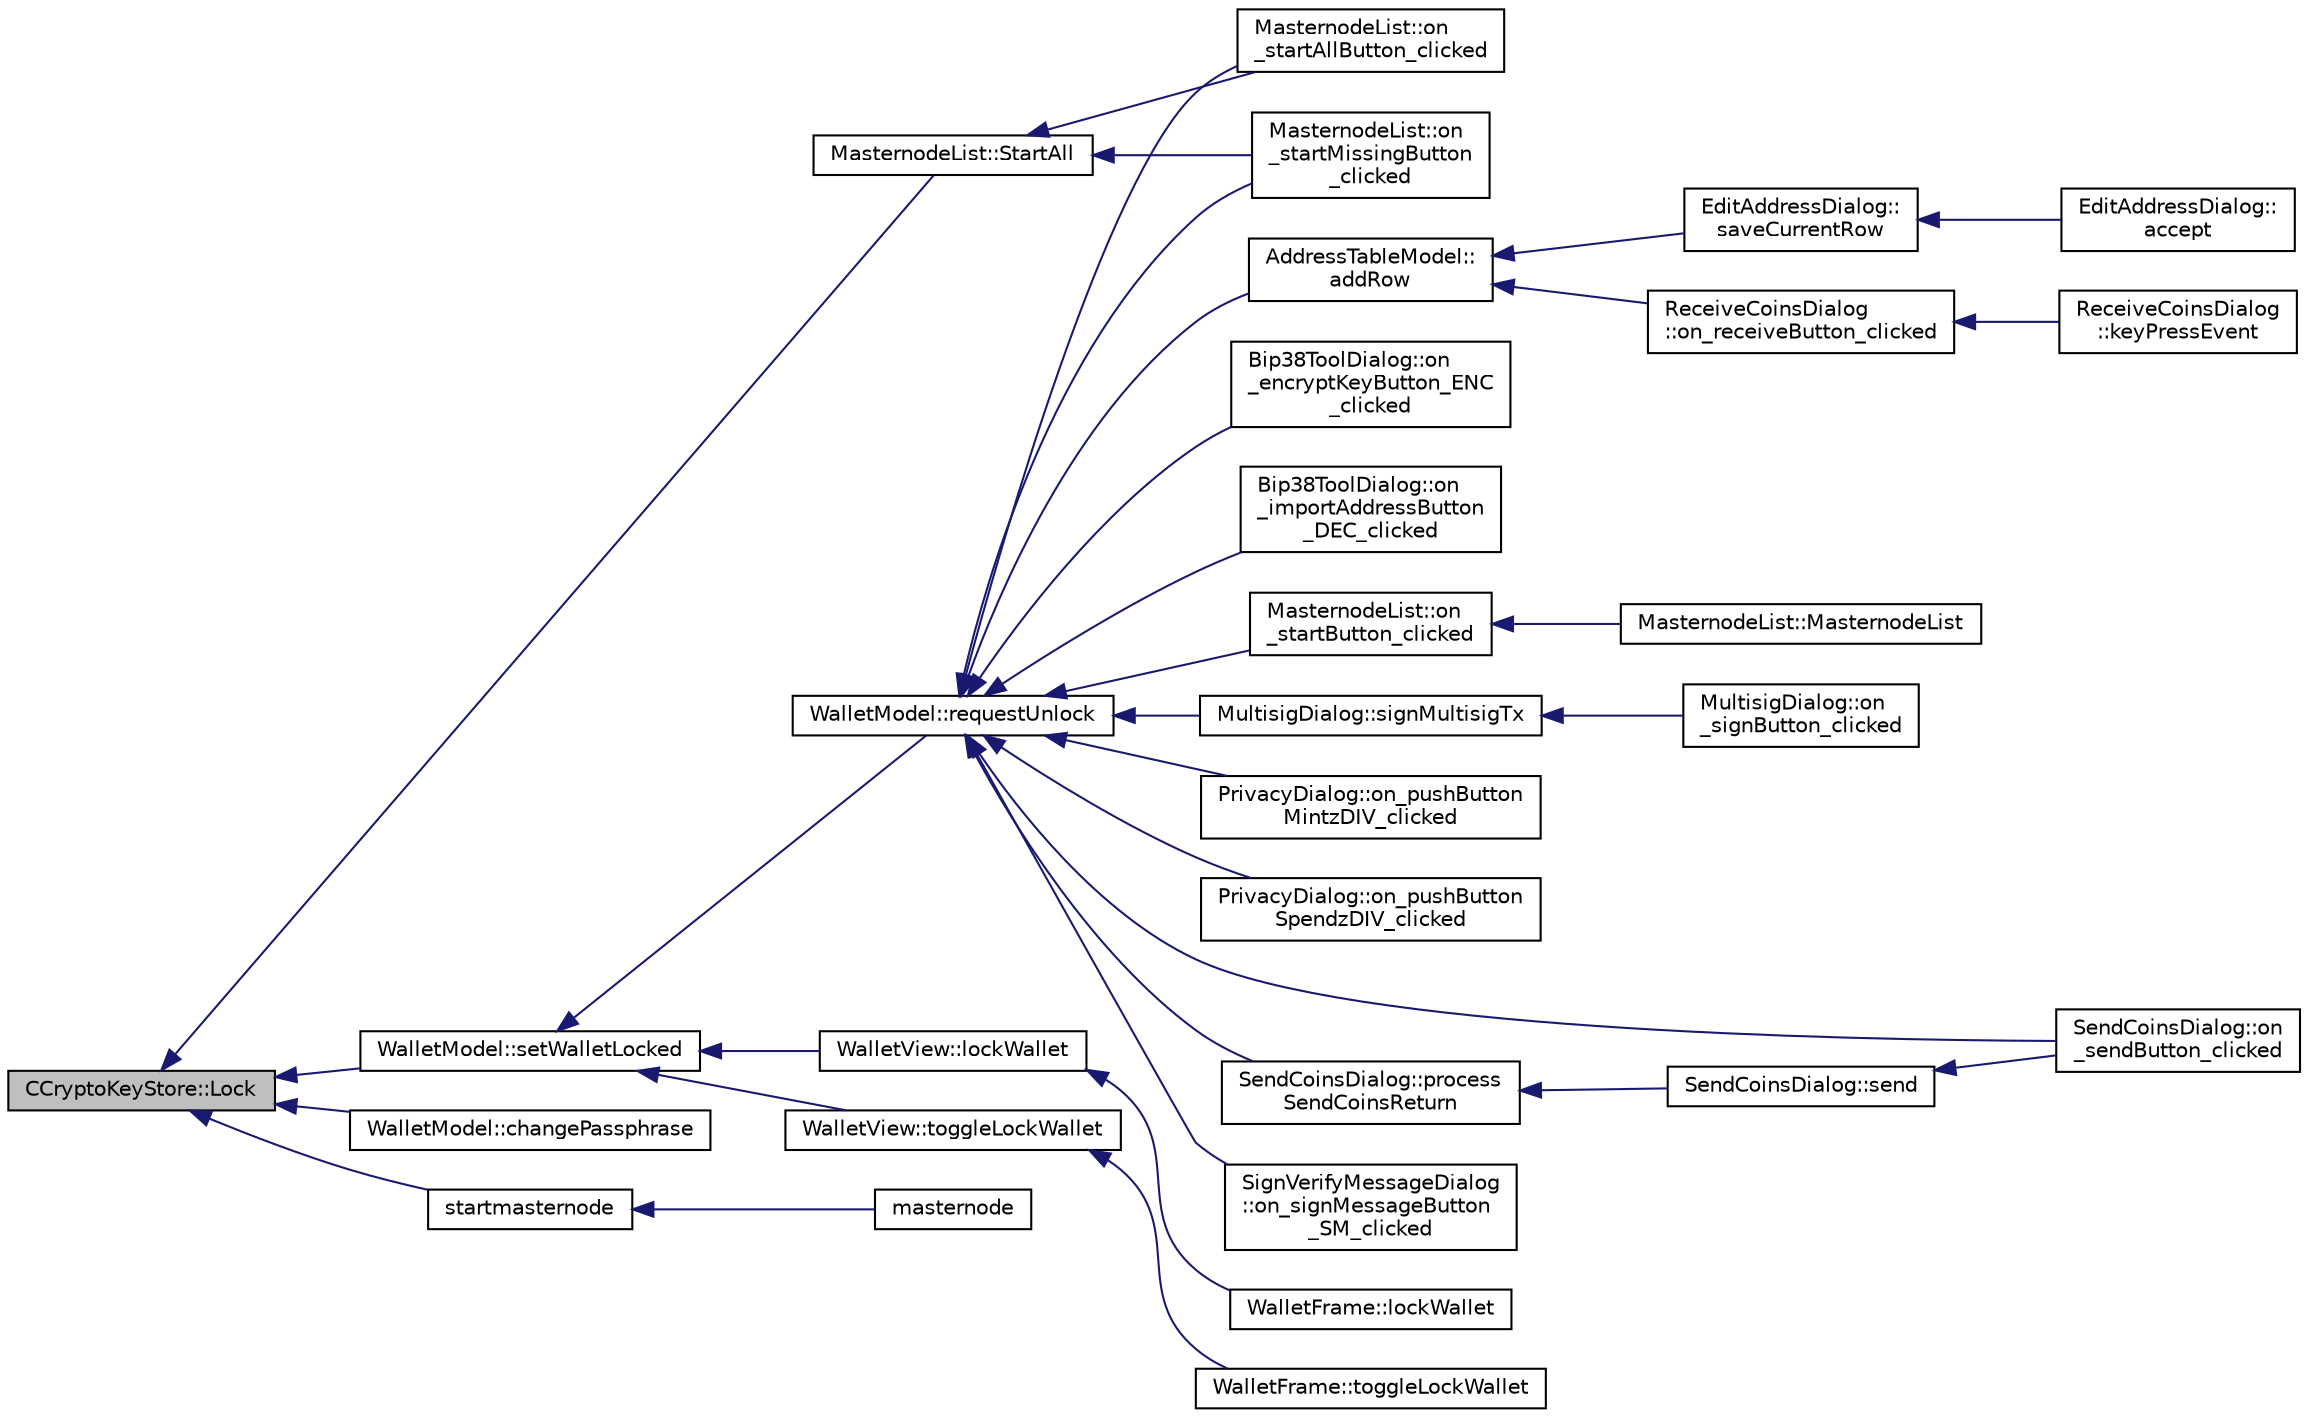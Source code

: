 digraph "CCryptoKeyStore::Lock"
{
  edge [fontname="Helvetica",fontsize="10",labelfontname="Helvetica",labelfontsize="10"];
  node [fontname="Helvetica",fontsize="10",shape=record];
  rankdir="LR";
  Node461 [label="CCryptoKeyStore::Lock",height=0.2,width=0.4,color="black", fillcolor="grey75", style="filled", fontcolor="black"];
  Node461 -> Node462 [dir="back",color="midnightblue",fontsize="10",style="solid",fontname="Helvetica"];
  Node462 [label="MasternodeList::StartAll",height=0.2,width=0.4,color="black", fillcolor="white", style="filled",URL="$class_masternode_list.html#a0ebd5301adf7567e6a82550ba6d02ccc"];
  Node462 -> Node463 [dir="back",color="midnightblue",fontsize="10",style="solid",fontname="Helvetica"];
  Node463 [label="MasternodeList::on\l_startAllButton_clicked",height=0.2,width=0.4,color="black", fillcolor="white", style="filled",URL="$class_masternode_list.html#a12e7d7a66cc6ce787fb5de9babfd7358"];
  Node462 -> Node464 [dir="back",color="midnightblue",fontsize="10",style="solid",fontname="Helvetica"];
  Node464 [label="MasternodeList::on\l_startMissingButton\l_clicked",height=0.2,width=0.4,color="black", fillcolor="white", style="filled",URL="$class_masternode_list.html#a559cf1011eede788d0416c7390e25145"];
  Node461 -> Node465 [dir="back",color="midnightblue",fontsize="10",style="solid",fontname="Helvetica"];
  Node465 [label="WalletModel::setWalletLocked",height=0.2,width=0.4,color="black", fillcolor="white", style="filled",URL="$class_wallet_model.html#a5a8b65bfaecb0813d64c733f4f34f090"];
  Node465 -> Node466 [dir="back",color="midnightblue",fontsize="10",style="solid",fontname="Helvetica"];
  Node466 [label="WalletModel::requestUnlock",height=0.2,width=0.4,color="black", fillcolor="white", style="filled",URL="$class_wallet_model.html#a9ad552f7942cd22f7a1cd0803b179f06"];
  Node466 -> Node467 [dir="back",color="midnightblue",fontsize="10",style="solid",fontname="Helvetica"];
  Node467 [label="AddressTableModel::\laddRow",height=0.2,width=0.4,color="black", fillcolor="white", style="filled",URL="$class_address_table_model.html#aa72edd2a093a6e9318639d69d3a23488"];
  Node467 -> Node468 [dir="back",color="midnightblue",fontsize="10",style="solid",fontname="Helvetica"];
  Node468 [label="EditAddressDialog::\lsaveCurrentRow",height=0.2,width=0.4,color="black", fillcolor="white", style="filled",URL="$class_edit_address_dialog.html#a8494a551799cd1f4c253e557424c206c"];
  Node468 -> Node469 [dir="back",color="midnightblue",fontsize="10",style="solid",fontname="Helvetica"];
  Node469 [label="EditAddressDialog::\laccept",height=0.2,width=0.4,color="black", fillcolor="white", style="filled",URL="$class_edit_address_dialog.html#ac52b71129806bccf6533d0e9441393b6"];
  Node467 -> Node470 [dir="back",color="midnightblue",fontsize="10",style="solid",fontname="Helvetica"];
  Node470 [label="ReceiveCoinsDialog\l::on_receiveButton_clicked",height=0.2,width=0.4,color="black", fillcolor="white", style="filled",URL="$class_receive_coins_dialog.html#a9db8de31f6889288cb22c061aa51e0cd"];
  Node470 -> Node471 [dir="back",color="midnightblue",fontsize="10",style="solid",fontname="Helvetica"];
  Node471 [label="ReceiveCoinsDialog\l::keyPressEvent",height=0.2,width=0.4,color="black", fillcolor="white", style="filled",URL="$class_receive_coins_dialog.html#abcf17b510c473bf3e94ef12f7f5cfc10"];
  Node466 -> Node472 [dir="back",color="midnightblue",fontsize="10",style="solid",fontname="Helvetica"];
  Node472 [label="Bip38ToolDialog::on\l_encryptKeyButton_ENC\l_clicked",height=0.2,width=0.4,color="black", fillcolor="white", style="filled",URL="$class_bip38_tool_dialog.html#a31cdc41e507628f2cd413e9df57c5770"];
  Node466 -> Node473 [dir="back",color="midnightblue",fontsize="10",style="solid",fontname="Helvetica"];
  Node473 [label="Bip38ToolDialog::on\l_importAddressButton\l_DEC_clicked",height=0.2,width=0.4,color="black", fillcolor="white", style="filled",URL="$class_bip38_tool_dialog.html#a20a1363ad4ff8e241583b3ceb19379e6"];
  Node466 -> Node474 [dir="back",color="midnightblue",fontsize="10",style="solid",fontname="Helvetica"];
  Node474 [label="MasternodeList::on\l_startButton_clicked",height=0.2,width=0.4,color="black", fillcolor="white", style="filled",URL="$class_masternode_list.html#a4370755b1dcdbf4a9396108c2b7ae76a"];
  Node474 -> Node475 [dir="back",color="midnightblue",fontsize="10",style="solid",fontname="Helvetica"];
  Node475 [label="MasternodeList::MasternodeList",height=0.2,width=0.4,color="black", fillcolor="white", style="filled",URL="$class_masternode_list.html#a341c2ce3e55eecb90f8733c72af375c4"];
  Node466 -> Node463 [dir="back",color="midnightblue",fontsize="10",style="solid",fontname="Helvetica"];
  Node466 -> Node464 [dir="back",color="midnightblue",fontsize="10",style="solid",fontname="Helvetica"];
  Node466 -> Node476 [dir="back",color="midnightblue",fontsize="10",style="solid",fontname="Helvetica"];
  Node476 [label="MultisigDialog::signMultisigTx",height=0.2,width=0.4,color="black", fillcolor="white", style="filled",URL="$class_multisig_dialog.html#accd639f522281361bdf409e88909eb98"];
  Node476 -> Node477 [dir="back",color="midnightblue",fontsize="10",style="solid",fontname="Helvetica"];
  Node477 [label="MultisigDialog::on\l_signButton_clicked",height=0.2,width=0.4,color="black", fillcolor="white", style="filled",URL="$class_multisig_dialog.html#a5fdc6c2578e0f4e2f7900a3723d223ae"];
  Node466 -> Node478 [dir="back",color="midnightblue",fontsize="10",style="solid",fontname="Helvetica"];
  Node478 [label="PrivacyDialog::on_pushButton\lMintzDIV_clicked",height=0.2,width=0.4,color="black", fillcolor="white", style="filled",URL="$class_privacy_dialog.html#aa6bb4499ed540ba38114032bffc40249"];
  Node466 -> Node479 [dir="back",color="midnightblue",fontsize="10",style="solid",fontname="Helvetica"];
  Node479 [label="PrivacyDialog::on_pushButton\lSpendzDIV_clicked",height=0.2,width=0.4,color="black", fillcolor="white", style="filled",URL="$class_privacy_dialog.html#accc35c0dac26d3f1bb94c83ae75e317b"];
  Node466 -> Node480 [dir="back",color="midnightblue",fontsize="10",style="solid",fontname="Helvetica"];
  Node480 [label="SendCoinsDialog::on\l_sendButton_clicked",height=0.2,width=0.4,color="black", fillcolor="white", style="filled",URL="$class_send_coins_dialog.html#a2cab7cf9ea5040b9e2189297f7d3c764"];
  Node466 -> Node481 [dir="back",color="midnightblue",fontsize="10",style="solid",fontname="Helvetica"];
  Node481 [label="SendCoinsDialog::process\lSendCoinsReturn",height=0.2,width=0.4,color="black", fillcolor="white", style="filled",URL="$class_send_coins_dialog.html#a1b9b188bbf5ed580f8f1041afb5d3fd5"];
  Node481 -> Node482 [dir="back",color="midnightblue",fontsize="10",style="solid",fontname="Helvetica"];
  Node482 [label="SendCoinsDialog::send",height=0.2,width=0.4,color="black", fillcolor="white", style="filled",URL="$class_send_coins_dialog.html#afd8d436a16ea7dba1276e8fdfdc8b2d3"];
  Node482 -> Node480 [dir="back",color="midnightblue",fontsize="10",style="solid",fontname="Helvetica"];
  Node466 -> Node483 [dir="back",color="midnightblue",fontsize="10",style="solid",fontname="Helvetica"];
  Node483 [label="SignVerifyMessageDialog\l::on_signMessageButton\l_SM_clicked",height=0.2,width=0.4,color="black", fillcolor="white", style="filled",URL="$class_sign_verify_message_dialog.html#a2ef91b4ace68d63ab1c1d3cc6c13b5f9"];
  Node465 -> Node484 [dir="back",color="midnightblue",fontsize="10",style="solid",fontname="Helvetica"];
  Node484 [label="WalletView::lockWallet",height=0.2,width=0.4,color="black", fillcolor="white", style="filled",URL="$class_wallet_view.html#ae76bd29c36d1cfa9bc986924a0454eeb",tooltip="Lock wallet. "];
  Node484 -> Node485 [dir="back",color="midnightblue",fontsize="10",style="solid",fontname="Helvetica"];
  Node485 [label="WalletFrame::lockWallet",height=0.2,width=0.4,color="black", fillcolor="white", style="filled",URL="$class_wallet_frame.html#a0b94aa3ff7ae9ea4d3e31b038d8b9b25",tooltip="Lock wallet. "];
  Node465 -> Node486 [dir="back",color="midnightblue",fontsize="10",style="solid",fontname="Helvetica"];
  Node486 [label="WalletView::toggleLockWallet",height=0.2,width=0.4,color="black", fillcolor="white", style="filled",URL="$class_wallet_view.html#a739b3c92d336efb3cf1249a84d4deeab",tooltip="Toggle wallet lock state. "];
  Node486 -> Node487 [dir="back",color="midnightblue",fontsize="10",style="solid",fontname="Helvetica"];
  Node487 [label="WalletFrame::toggleLockWallet",height=0.2,width=0.4,color="black", fillcolor="white", style="filled",URL="$class_wallet_frame.html#aabe09da444c11859a0fc19e923ce0792",tooltip="Toggle Wallet Lock State. "];
  Node461 -> Node488 [dir="back",color="midnightblue",fontsize="10",style="solid",fontname="Helvetica"];
  Node488 [label="WalletModel::changePassphrase",height=0.2,width=0.4,color="black", fillcolor="white", style="filled",URL="$class_wallet_model.html#a67ebff3f267b5c9973c0465184c085a4"];
  Node461 -> Node489 [dir="back",color="midnightblue",fontsize="10",style="solid",fontname="Helvetica"];
  Node489 [label="startmasternode",height=0.2,width=0.4,color="black", fillcolor="white", style="filled",URL="$rpcmasternode_8cpp.html#ab37c9f565d5d9dbb3e695422e3474b00"];
  Node489 -> Node490 [dir="back",color="midnightblue",fontsize="10",style="solid",fontname="Helvetica"];
  Node490 [label="masternode",height=0.2,width=0.4,color="black", fillcolor="white", style="filled",URL="$rpcmasternode_8cpp.html#a30609e443aeb47c29ed0878d16b1b5e1"];
}
